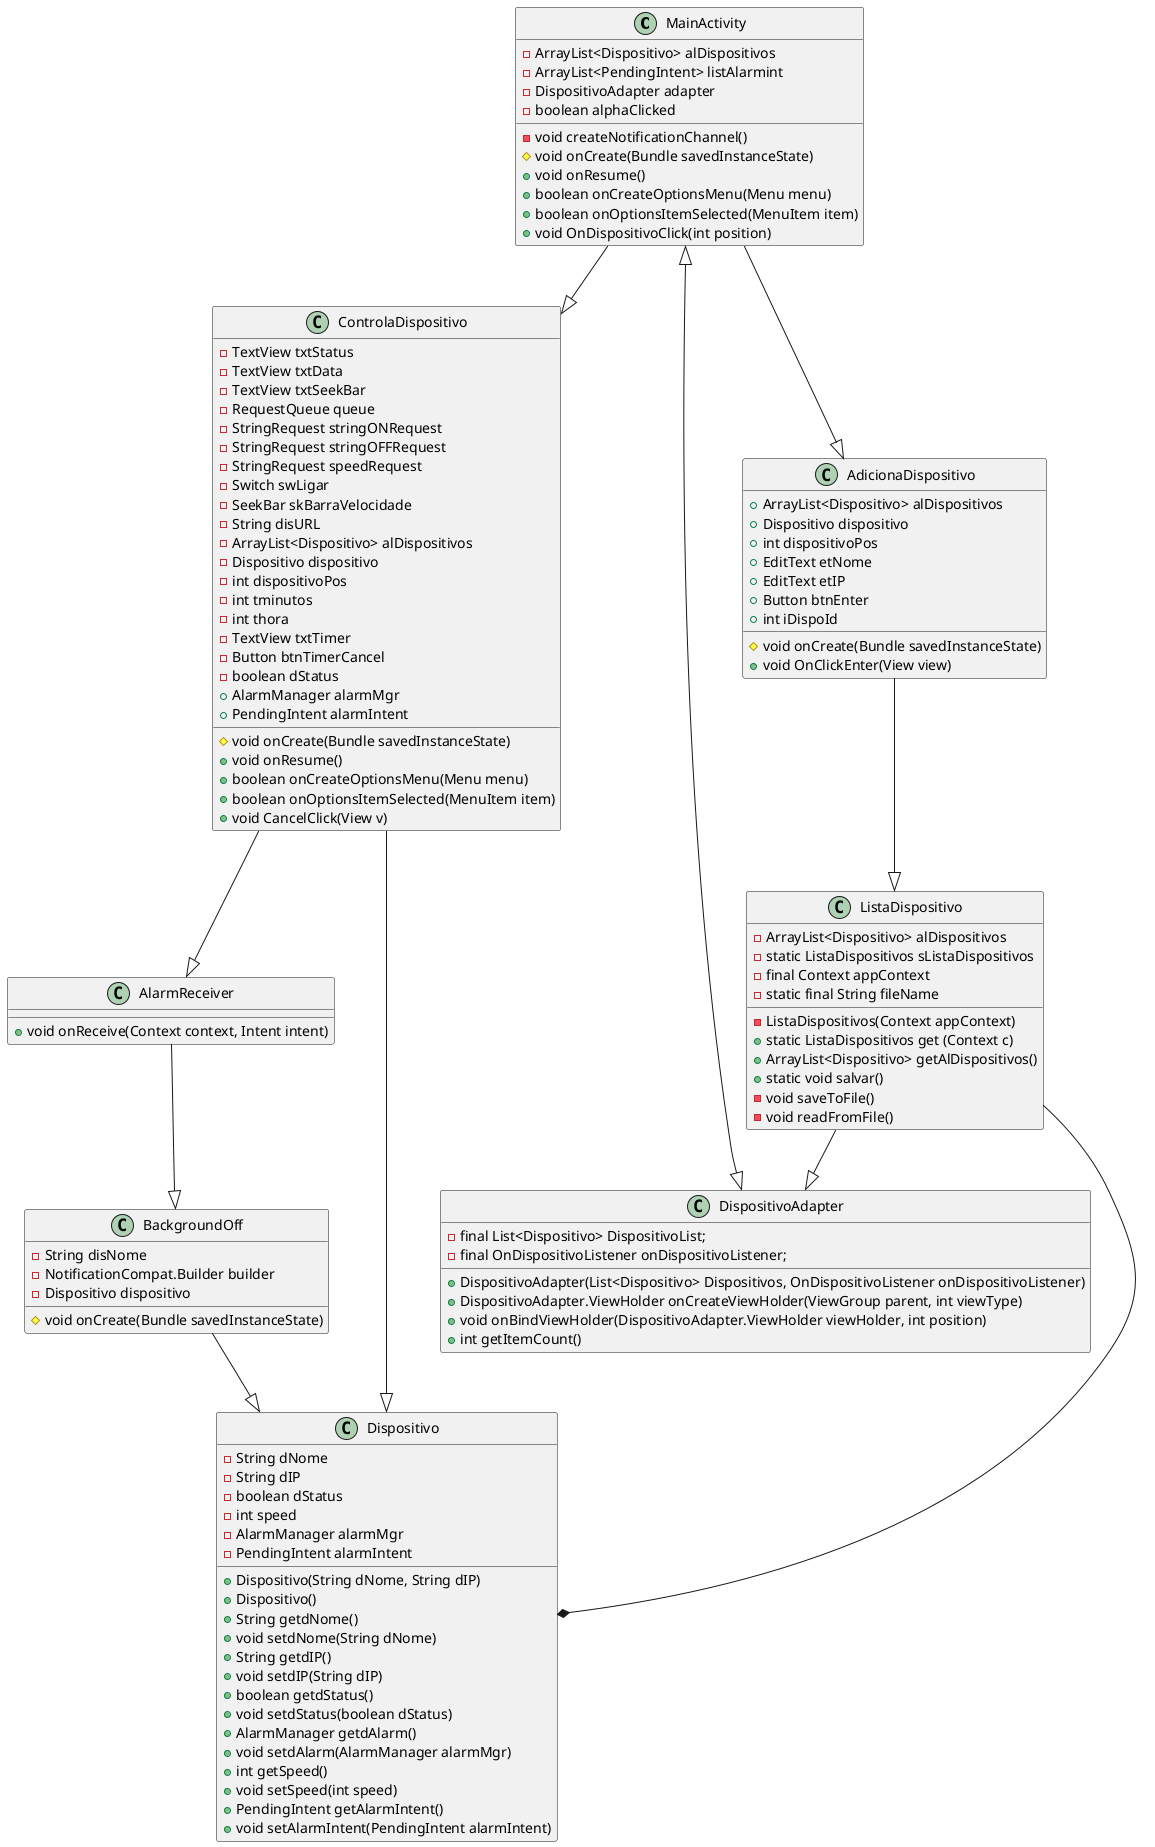 @startuml
'https://plantuml.com/class-diagram



class MainActivity {
  - ArrayList<Dispositivo> alDispositivos
  - ArrayList<PendingIntent> listAlarmint
  - DispositivoAdapter adapter
  - boolean alphaClicked

- void createNotificationChannel()
# void onCreate(Bundle savedInstanceState)
+ void onResume()
+ boolean onCreateOptionsMenu(Menu menu)
+ boolean onOptionsItemSelected(MenuItem item)
+ void OnDispositivoClick(int position)

}

class AdicionaDispositivo {
   + ArrayList<Dispositivo> alDispositivos
   + Dispositivo dispositivo
   + int dispositivoPos
   + EditText etNome
   + EditText etIP
   + Button btnEnter
   + int iDispoId

 # void onCreate(Bundle savedInstanceState)
 + void OnClickEnter(View view)

}

class AlarmReceiver {
+ void onReceive(Context context, Intent intent)
}

class BackgroundOff {

- String disNome
- NotificationCompat.Builder builder
- Dispositivo dispositivo

# void onCreate(Bundle savedInstanceState)
}
class ControlaDispositivo {

- TextView txtStatus
    - TextView txtData
    - TextView txtSeekBar
    - RequestQueue queue
    - StringRequest stringONRequest
    - StringRequest stringOFFRequest
    - StringRequest speedRequest
    - Switch swLigar
    - SeekBar skBarraVelocidade
    - String disURL
    - ArrayList<Dispositivo> alDispositivos
    - Dispositivo dispositivo
    - int dispositivoPos
    - int tminutos
    - int thora
    - TextView txtTimer
    - Button btnTimerCancel
    - boolean dStatus
    + AlarmManager alarmMgr
    + PendingIntent alarmIntent

# void onCreate(Bundle savedInstanceState)
+ void onResume()
+ boolean onCreateOptionsMenu(Menu menu)
+ boolean onOptionsItemSelected(MenuItem item)
+ void CancelClick(View v)


}
class Dispositivo {

    - String dNome
    - String dIP
    - boolean dStatus
    - int speed
    - AlarmManager alarmMgr
    - PendingIntent alarmIntent

+ Dispositivo(String dNome, String dIP)
+ Dispositivo()
+ String getdNome()
+ void setdNome(String dNome)
+ String getdIP()
+ void setdIP(String dIP)
+ boolean getdStatus()
+ void setdStatus(boolean dStatus)
+ AlarmManager getdAlarm()
+ void setdAlarm(AlarmManager alarmMgr)
+ int getSpeed()
+ void setSpeed(int speed)
+ PendingIntent getAlarmIntent()
+ void setAlarmIntent(PendingIntent alarmIntent)

}
class DispositivoAdapter {

- final List<Dispositivo> DispositivoList;
- final OnDispositivoListener onDispositivoListener;

 + DispositivoAdapter(List<Dispositivo> Dispositivos, OnDispositivoListener onDispositivoListener)
 + DispositivoAdapter.ViewHolder onCreateViewHolder(ViewGroup parent, int viewType)
 + void onBindViewHolder(DispositivoAdapter.ViewHolder viewHolder, int position)
 + int getItemCount()
}
class ListaDispositivo {

    - ArrayList<Dispositivo> alDispositivos
    - static ListaDispositivos sListaDispositivos
    - final Context appContext
    - static final String fileName
    - ListaDispositivos(Context appContext)
    + static ListaDispositivos get (Context c)
    + ArrayList<Dispositivo> getAlDispositivos()
    + static void salvar()
    - void saveToFile()
    - void readFromFile()

}



 MainActivity <|--|> DispositivoAdapter
 ControlaDispositivo --|>  AlarmReceiver
 MainActivity --|>  AdicionaDispositivo
 MainActivity --|>  ControlaDispositivo
 AlarmReceiver --|>  BackgroundOff
 AdicionaDispositivo --|> ListaDispositivo
 ListaDispositivo --* Dispositivo
 ListaDispositivo --|> DispositivoAdapter
 BackgroundOff --|> Dispositivo
 ControlaDispositivo --|>  Dispositivo





@enduml